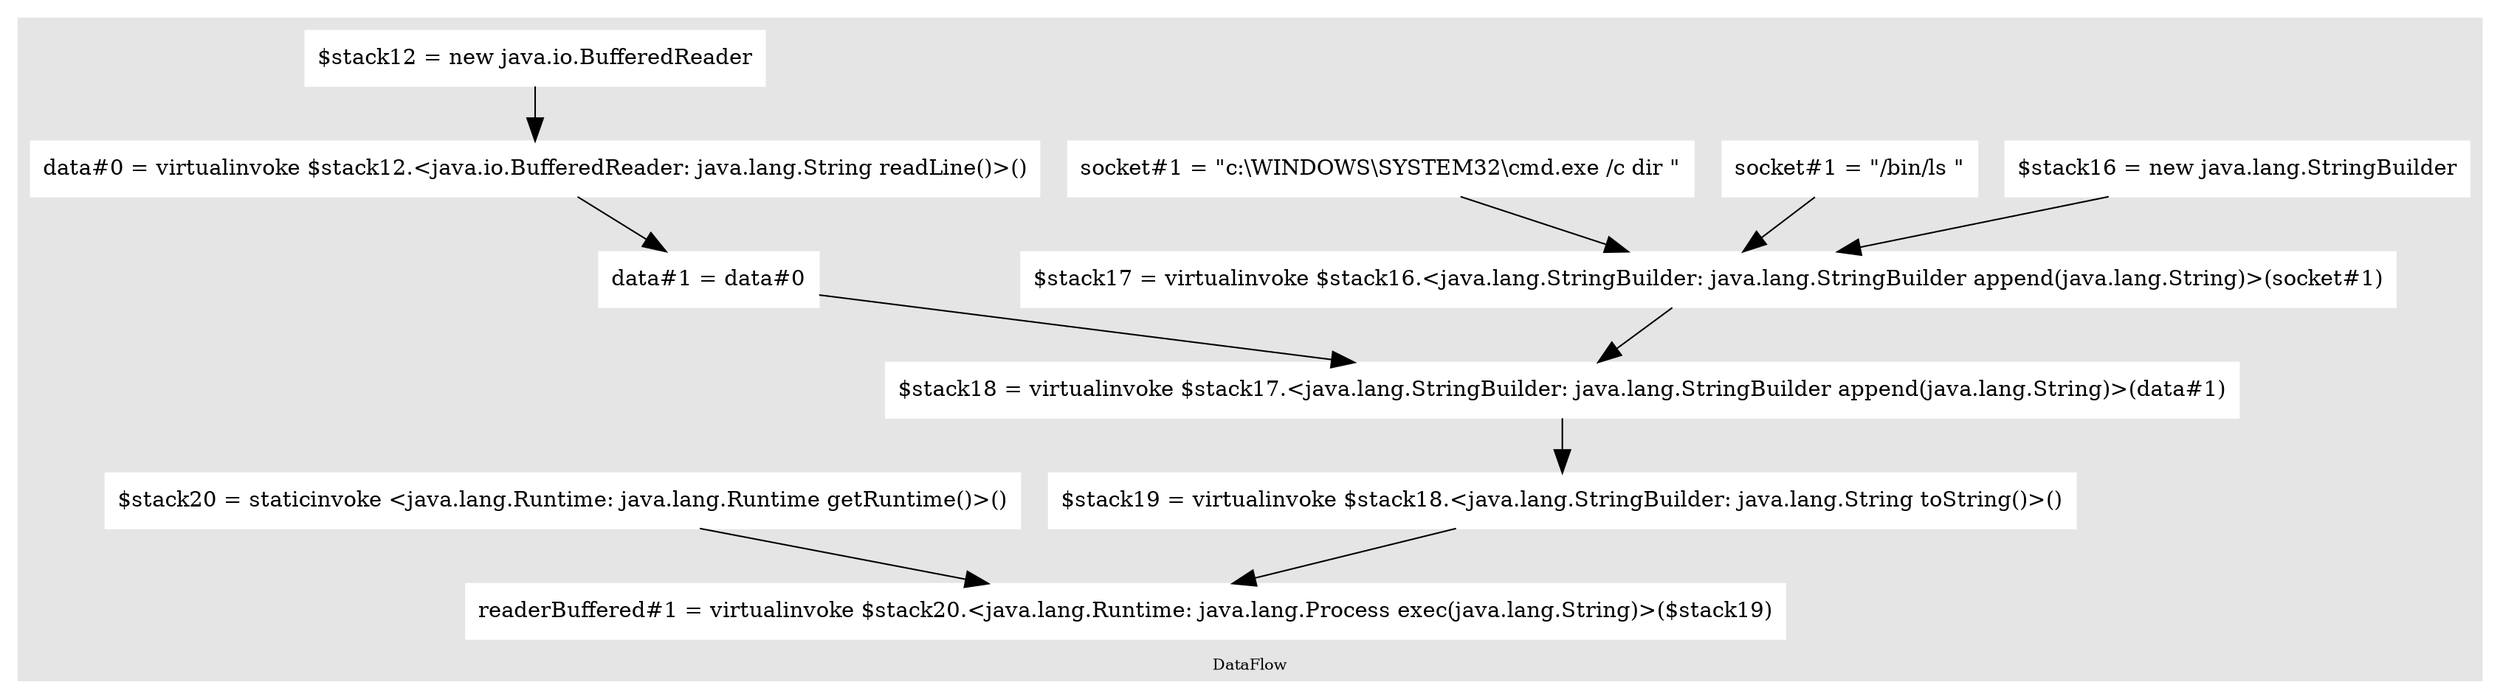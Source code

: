 digraph G {
	compound=true
	labelloc=b
	style=filled
	color=gray90
	node [shape=box,style=filled,color=white]
	edge [fontsize=10,arrowsize=1.5,fontcolor=grey40]
	fontsize=10

	subgraph cluster_1028873 { 
		label = "DataFlow"
		31677657[label="$stack16 = new java.lang.StringBuilder"]
		1195650[label="socket#1 = &quot;/bin/ls &quot;"]
		29570889[label="socket#1 = &quot;c:\\WINDOWS\\SYSTEM32\\cmd.exe /c dir &quot;"]
		2372048[label="$stack12 = new java.io.BufferedReader"]
		1248325[label="data#0 = virtualinvoke $stack12.&lt;java.io.BufferedReader: java.lang.String readLine()&gt;()"]
		2372048 -> 1248325
		30491454[label="data#1 = data#0"]
		1248325 -> 30491454
		12838778[label="$stack17 = virtualinvoke $stack16.&lt;java.lang.StringBuilder: java.lang.StringBuilder append(java.lang.String)&gt;(socket#1)"]
		29570889 -> 12838778
		1195650 -> 12838778
		31677657 -> 12838778
		13803304[label="$stack18 = virtualinvoke $stack17.&lt;java.lang.StringBuilder: java.lang.StringBuilder append(java.lang.String)&gt;(data#1)"]
		12838778 -> 13803304
		30491454 -> 13803304
		33302155[label="$stack19 = virtualinvoke $stack18.&lt;java.lang.StringBuilder: java.lang.String toString()&gt;()"]
		13803304 -> 33302155
		14654342[label="$stack20 = staticinvoke &lt;java.lang.Runtime: java.lang.Runtime getRuntime()&gt;()"]
		23414049[label="readerBuffered#1 = virtualinvoke $stack20.&lt;java.lang.Runtime: java.lang.Process exec(java.lang.String)&gt;($stack19)"]
		14654342 -> 23414049
		33302155 -> 23414049
	}

}